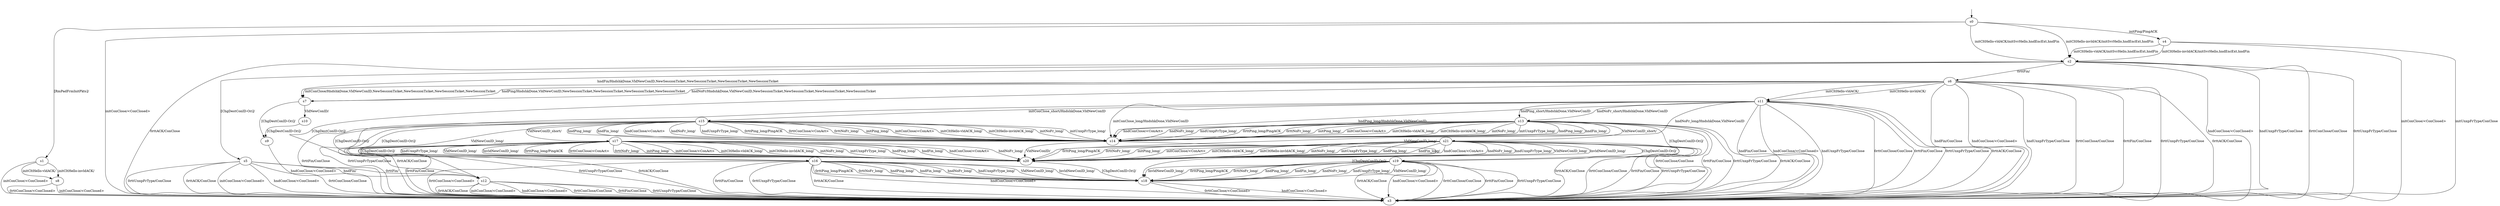 digraph "../results/quinnModels/quinn-PSK-0/learnedModel" {
s0 [label=s0];
s1 [label=s1];
s2 [label=s2];
s3 [label=s3];
s4 [label=s4];
s5 [label=s5];
s6 [label=s6];
s7 [label=s7];
s8 [label=s8];
s9 [label=s9];
s10 [label=s10];
s11 [label=s11];
s12 [label=s12];
s13 [label=s13];
s14 [label=s14];
s15 [label=s15];
s16 [label=s16];
s17 [label=s17];
s18 [label=s18];
s19 [label=s19];
s20 [label=s20];
s21 [label=s21];
s0 -> s4  [label="initPing/PingACK "];
s0 -> s3  [label="initConClose/<ConClosed> "];
s0 -> s2  [label="initCltHello-vldACK/initSvrHello,hndEncExt,hndFin "];
s0 -> s2  [label="initCltHello-invldACK/initSvrHello,hndEncExt,hndFin "];
s0 -> s1  [label="[RmPadFrmInitPkts]/ "];
s1 -> s3  [label="initConClose/<ConClosed> "];
s1 -> s8  [label="initCltHello-vldACK/ "];
s1 -> s8  [label="initCltHello-invldACK/ "];
s2 -> s7  [label="hndFin/HndshkDone,VldNewConID,NewSessionTicket,NewSessionTicket,NewSessionTicket,NewSessionTicket "];
s2 -> s3  [label="hndConClose/<ConClosed> "];
s2 -> s3  [label="hndUnxpFrType/ConClose "];
s2 -> s3  [label="0rttConClose/ConClose "];
s2 -> s6  [label="0rttFin/ "];
s2 -> s3  [label="0rttUnxpFrType/ConClose "];
s2 -> s3  [label="0rttACK/ConClose "];
s2 -> s5  [label="[ChgDestConID-Ori]/ "];
s4 -> s3  [label="initConClose/<ConClosed> "];
s4 -> s2  [label="initCltHello-vldACK/initSvrHello,hndEncExt,hndFin "];
s4 -> s2  [label="initCltHello-invldACK/initSvrHello,hndEncExt,hndFin "];
s4 -> s3  [label="initUnxpFrType/ConClose "];
s5 -> s3  [label="initConClose/<ConClosed> "];
s5 -> s12  [label="hndFin/ "];
s5 -> s3  [label="hndConClose/<ConClosed> "];
s5 -> s3  [label="0rttConClose/ConClose "];
s5 -> s12  [label="0rttFin/ "];
s5 -> s3  [label="0rttUnxpFrType/ConClose "];
s5 -> s3  [label="0rttACK/ConClose "];
s6 -> s7  [label="initConClose/HndshkDone,VldNewConID,NewSessionTicket,NewSessionTicket,NewSessionTicket,NewSessionTicket "];
s6 -> s11  [label="initCltHello-vldACK/ "];
s6 -> s11  [label="initCltHello-invldACK/ "];
s6 -> s7  [label="hndPing/HndshkDone,VldNewConID,NewSessionTicket,NewSessionTicket,NewSessionTicket,NewSessionTicket "];
s6 -> s3  [label="hndFin/ConClose "];
s6 -> s3  [label="hndConClose/<ConClosed> "];
s6 -> s7  [label="hndNoFr/HndshkDone,VldNewConID,NewSessionTicket,NewSessionTicket,NewSessionTicket,NewSessionTicket "];
s6 -> s3  [label="hndUnxpFrType/ConClose "];
s6 -> s3  [label="0rttConClose/ConClose "];
s6 -> s3  [label="0rttFin/ConClose "];
s6 -> s3  [label="0rttUnxpFrType/ConClose "];
s6 -> s3  [label="0rttACK/ConClose "];
s6 -> s12  [label="[ChgDestConID-Ori]/ "];
s7 -> s10  [label="VldNewConID/ "];
s7 -> s9  [label="[ChgDestConID-Ori]/ "];
s8 -> s3  [label="initConClose/<ConClosed> "];
s8 -> s3  [label="0rttConClose/<ConClosed> "];
s9 -> s3  [label="hndConClose/<ConClosed> "];
s10 -> s9  [label="[ChgDestConID-Ori]/ "];
s11 -> s15  [label="initConClose_short/HndshkDone,VldNewConID "];
s11 -> s14  [label="initConClose_long/HndshkDone,VldNewConID "];
s11 -> s13  [label="hndPing_short/HndshkDone,VldNewConID "];
s11 -> s14  [label="hndPing_long/HndshkDone,VldNewConID "];
s11 -> s3  [label="hndFin/ConClose "];
s11 -> s3  [label="hndConClose/<ConClosed> "];
s11 -> s13  [label="hndNoFr_short/HndshkDone,VldNewConID "];
s11 -> s14  [label="hndNoFr_long/HndshkDone,VldNewConID "];
s11 -> s3  [label="hndUnxpFrType/ConClose "];
s11 -> s3  [label="0rttConClose/ConClose "];
s11 -> s3  [label="0rttFin/ConClose "];
s11 -> s3  [label="0rttUnxpFrType/ConClose "];
s11 -> s3  [label="0rttACK/ConClose "];
s11 -> s12  [label="[ChgDestConID-Ori]/ "];
s12 -> s3  [label="initConClose/<ConClosed> "];
s12 -> s3  [label="hndConClose/<ConClosed> "];
s12 -> s3  [label="0rttConClose/ConClose "];
s12 -> s3  [label="0rttFin/ConClose "];
s12 -> s3  [label="0rttUnxpFrType/ConClose "];
s12 -> s3  [label="0rttACK/ConClose "];
s13 -> s14  [label="initPing_long/ "];
s13 -> s14  [label="initConClose/<ConAct> "];
s13 -> s14  [label="initCltHello-vldACK_long/ "];
s13 -> s14  [label="initCltHello-invldACK_long/ "];
s13 -> s14  [label="initNoFr_long/ "];
s13 -> s14  [label="initUnxpFrType_long/ "];
s13 -> s14  [label="hndPing_long/ "];
s13 -> s14  [label="hndFin_long/ "];
s13 -> s14  [label="hndConClose/<ConAct> "];
s13 -> s14  [label="hndNoFr_long/ "];
s13 -> s14  [label="hndUnxpFrType_long/ "];
s13 -> s21  [label="VldNewConID_short/ "];
s13 -> s20  [label="VldNewConID_long/ "];
s13 -> s14  [label="0rttPing_long/PingACK "];
s13 -> s3  [label="0rttConClose/ConClose "];
s13 -> s3  [label="0rttFin/ConClose "];
s13 -> s14  [label="0rttNoFr_long/ "];
s13 -> s3  [label="0rttUnxpFrType/ConClose "];
s13 -> s3  [label="0rttACK/ConClose "];
s13 -> s19  [label="[ChgDestConID-Ori]/ "];
s14 -> s20  [label="VldNewConID/ "];
s14 -> s18  [label="[ChgDestConID-Ori]/ "];
s15 -> s14  [label="initPing_long/ "];
s15 -> s14  [label="initConClose/<ConAct> "];
s15 -> s14  [label="initCltHello-vldACK_long/ "];
s15 -> s14  [label="initCltHello-invldACK_long/ "];
s15 -> s14  [label="initNoFr_long/ "];
s15 -> s14  [label="initUnxpFrType_long/ "];
s15 -> s14  [label="hndPing_long/ "];
s15 -> s14  [label="hndFin_long/ "];
s15 -> s14  [label="hndConClose/<ConAct> "];
s15 -> s14  [label="hndNoFr_long/ "];
s15 -> s14  [label="hndUnxpFrType_long/ "];
s15 -> s17  [label="VldNewConID_short/ "];
s15 -> s20  [label="VldNewConID_long/ "];
s15 -> s14  [label="0rttPing_long/PingACK "];
s15 -> s14  [label="0rttConClose/<ConAct> "];
s15 -> s3  [label="0rttFin/ConClose "];
s15 -> s14  [label="0rttNoFr_long/ "];
s15 -> s3  [label="0rttUnxpFrType/ConClose "];
s15 -> s3  [label="0rttACK/ConClose "];
s15 -> s16  [label="[ChgDestConID-Ori]/ "];
s16 -> s18  [label="hndPing_long/ "];
s16 -> s18  [label="hndFin_long/ "];
s16 -> s3  [label="hndConClose/<ConClosed> "];
s16 -> s18  [label="hndNoFr_long/ "];
s16 -> s18  [label="hndUnxpFrType_long/ "];
s16 -> s18  [label="VldNewConID_long/ "];
s16 -> s18  [label="InvldNewConID_long/ "];
s16 -> s18  [label="0rttPing_long/PingACK "];
s16 -> s3  [label="0rttConClose/<ConClosed> "];
s16 -> s3  [label="0rttFin/ConClose "];
s16 -> s18  [label="0rttNoFr_long/ "];
s16 -> s3  [label="0rttUnxpFrType/ConClose "];
s16 -> s3  [label="0rttACK/ConClose "];
s17 -> s20  [label="initPing_long/ "];
s17 -> s20  [label="initConClose/<ConAct> "];
s17 -> s20  [label="initCltHello-vldACK_long/ "];
s17 -> s20  [label="initCltHello-invldACK_long/ "];
s17 -> s20  [label="initNoFr_long/ "];
s17 -> s20  [label="initUnxpFrType_long/ "];
s17 -> s20  [label="hndPing_long/ "];
s17 -> s20  [label="hndFin_long/ "];
s17 -> s20  [label="hndConClose/<ConAct> "];
s17 -> s20  [label="hndNoFr_long/ "];
s17 -> s20  [label="hndUnxpFrType_long/ "];
s17 -> s20  [label="VldNewConID_long/ "];
s17 -> s20  [label="InvldNewConID_long/ "];
s17 -> s20  [label="0rttPing_long/PingACK "];
s17 -> s20  [label="0rttConClose/<ConAct> "];
s17 -> s3  [label="0rttFin/ConClose "];
s17 -> s20  [label="0rttNoFr_long/ "];
s17 -> s3  [label="0rttUnxpFrType/ConClose "];
s17 -> s3  [label="0rttACK/ConClose "];
s17 -> s16  [label="[ChgDestConID-Ori]/ "];
s18 -> s3  [label="hndConClose/<ConClosed> "];
s18 -> s3  [label="0rttConClose/<ConClosed> "];
s19 -> s18  [label="hndPing_long/ "];
s19 -> s18  [label="hndFin_long/ "];
s19 -> s3  [label="hndConClose/<ConClosed> "];
s19 -> s18  [label="hndNoFr_long/ "];
s19 -> s18  [label="hndUnxpFrType_long/ "];
s19 -> s18  [label="VldNewConID_long/ "];
s19 -> s18  [label="InvldNewConID_long/ "];
s19 -> s18  [label="0rttPing_long/PingACK "];
s19 -> s3  [label="0rttConClose/ConClose "];
s19 -> s3  [label="0rttFin/ConClose "];
s19 -> s18  [label="0rttNoFr_long/ "];
s19 -> s3  [label="0rttUnxpFrType/ConClose "];
s19 -> s3  [label="0rttACK/ConClose "];
s20 -> s18  [label="[ChgDestConID-Ori]/ "];
s21 -> s20  [label="initPing_long/ "];
s21 -> s20  [label="initConClose/<ConAct> "];
s21 -> s20  [label="initCltHello-vldACK_long/ "];
s21 -> s20  [label="initCltHello-invldACK_long/ "];
s21 -> s20  [label="initNoFr_long/ "];
s21 -> s20  [label="initUnxpFrType_long/ "];
s21 -> s20  [label="hndPing_long/ "];
s21 -> s20  [label="hndFin_long/ "];
s21 -> s20  [label="hndConClose/<ConAct> "];
s21 -> s20  [label="hndNoFr_long/ "];
s21 -> s20  [label="hndUnxpFrType_long/ "];
s21 -> s20  [label="VldNewConID_long/ "];
s21 -> s20  [label="InvldNewConID_long/ "];
s21 -> s20  [label="0rttPing_long/PingACK "];
s21 -> s3  [label="0rttConClose/ConClose "];
s21 -> s3  [label="0rttFin/ConClose "];
s21 -> s20  [label="0rttNoFr_long/ "];
s21 -> s3  [label="0rttUnxpFrType/ConClose "];
s21 -> s3  [label="0rttACK/ConClose "];
s21 -> s19  [label="[ChgDestConID-Ori]/ "];
__start0 [label="", shape=none];
__start0 -> s0  [label=""];
}
